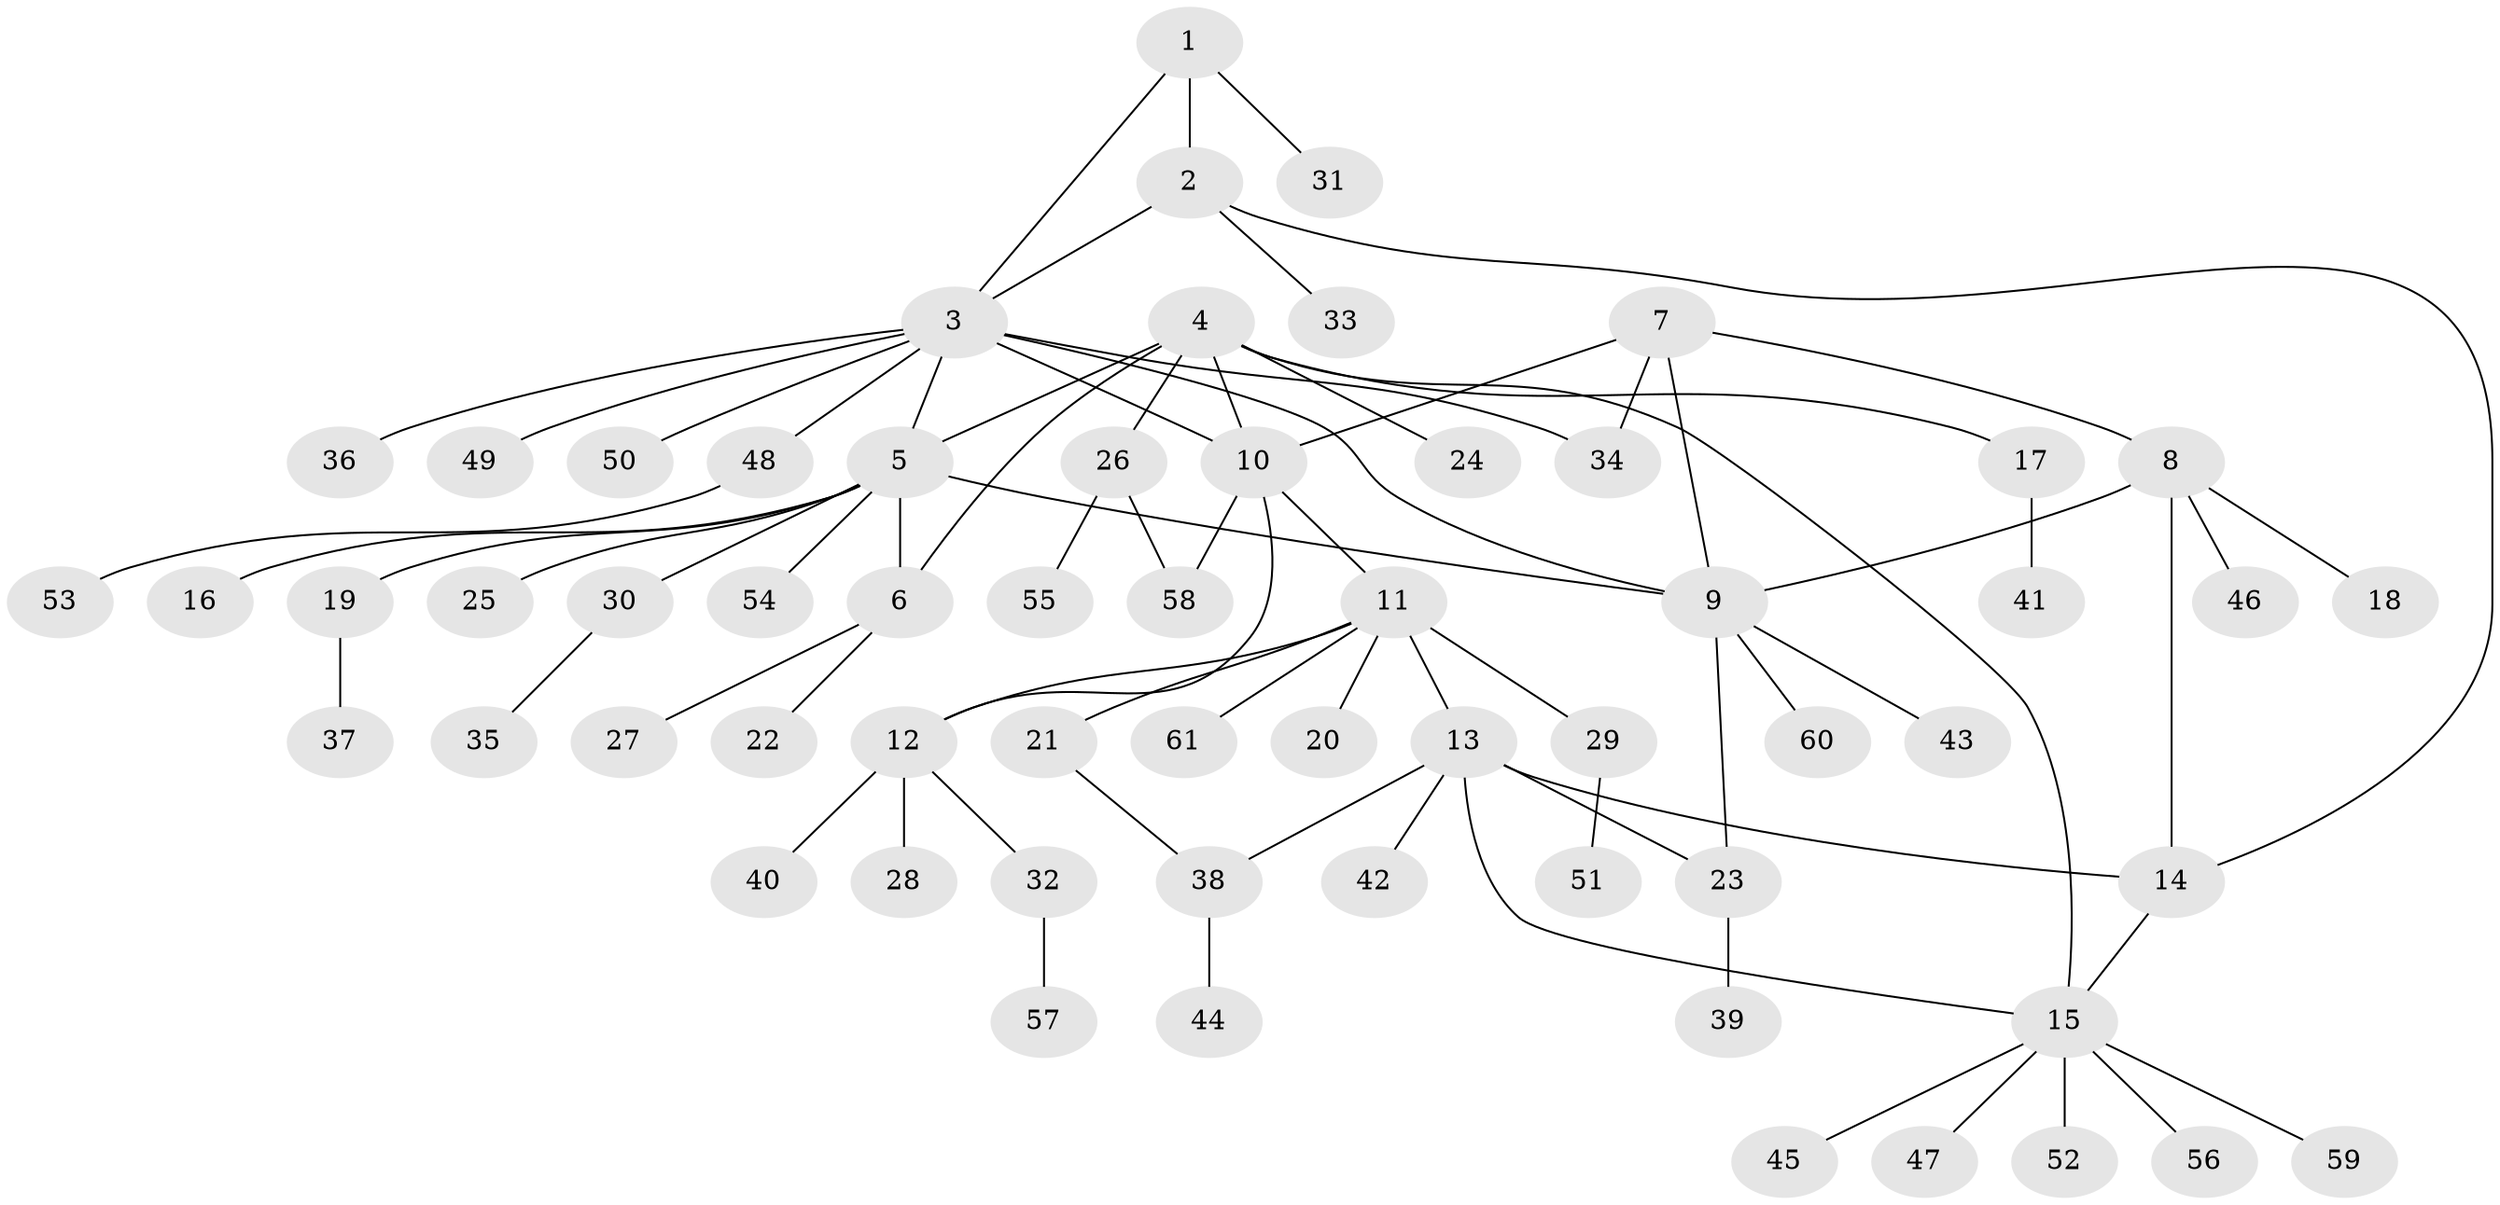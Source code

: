 // Generated by graph-tools (version 1.1) at 2025/02/03/09/25 03:02:38]
// undirected, 61 vertices, 75 edges
graph export_dot {
graph [start="1"]
  node [color=gray90,style=filled];
  1;
  2;
  3;
  4;
  5;
  6;
  7;
  8;
  9;
  10;
  11;
  12;
  13;
  14;
  15;
  16;
  17;
  18;
  19;
  20;
  21;
  22;
  23;
  24;
  25;
  26;
  27;
  28;
  29;
  30;
  31;
  32;
  33;
  34;
  35;
  36;
  37;
  38;
  39;
  40;
  41;
  42;
  43;
  44;
  45;
  46;
  47;
  48;
  49;
  50;
  51;
  52;
  53;
  54;
  55;
  56;
  57;
  58;
  59;
  60;
  61;
  1 -- 2;
  1 -- 3;
  1 -- 31;
  2 -- 3;
  2 -- 14;
  2 -- 33;
  3 -- 5;
  3 -- 9;
  3 -- 10;
  3 -- 34;
  3 -- 36;
  3 -- 48;
  3 -- 49;
  3 -- 50;
  4 -- 5;
  4 -- 6;
  4 -- 10;
  4 -- 15;
  4 -- 17;
  4 -- 24;
  4 -- 26;
  5 -- 6;
  5 -- 9;
  5 -- 16;
  5 -- 19;
  5 -- 25;
  5 -- 30;
  5 -- 54;
  6 -- 22;
  6 -- 27;
  7 -- 8;
  7 -- 9;
  7 -- 10;
  7 -- 34;
  8 -- 9;
  8 -- 14;
  8 -- 18;
  8 -- 46;
  9 -- 23;
  9 -- 43;
  9 -- 60;
  10 -- 11;
  10 -- 12;
  10 -- 58;
  11 -- 12;
  11 -- 13;
  11 -- 20;
  11 -- 21;
  11 -- 29;
  11 -- 61;
  12 -- 28;
  12 -- 32;
  12 -- 40;
  13 -- 14;
  13 -- 15;
  13 -- 23;
  13 -- 38;
  13 -- 42;
  14 -- 15;
  15 -- 45;
  15 -- 47;
  15 -- 52;
  15 -- 56;
  15 -- 59;
  17 -- 41;
  19 -- 37;
  21 -- 38;
  23 -- 39;
  26 -- 55;
  26 -- 58;
  29 -- 51;
  30 -- 35;
  32 -- 57;
  38 -- 44;
  48 -- 53;
}
